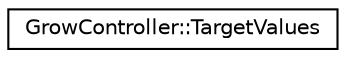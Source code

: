 digraph "Gráfico de Hierarquia de Classes"
{
 // LATEX_PDF_SIZE
  edge [fontname="Helvetica",fontsize="10",labelfontname="Helvetica",labelfontsize="10"];
  node [fontname="Helvetica",fontsize="10",shape=record];
  rankdir="LR";
  Node0 [label="GrowController::TargetValues",height=0.2,width=0.4,color="black", fillcolor="white", style="filled",URL="$structGrowController_1_1TargetValues.html",tooltip=" "];
}
